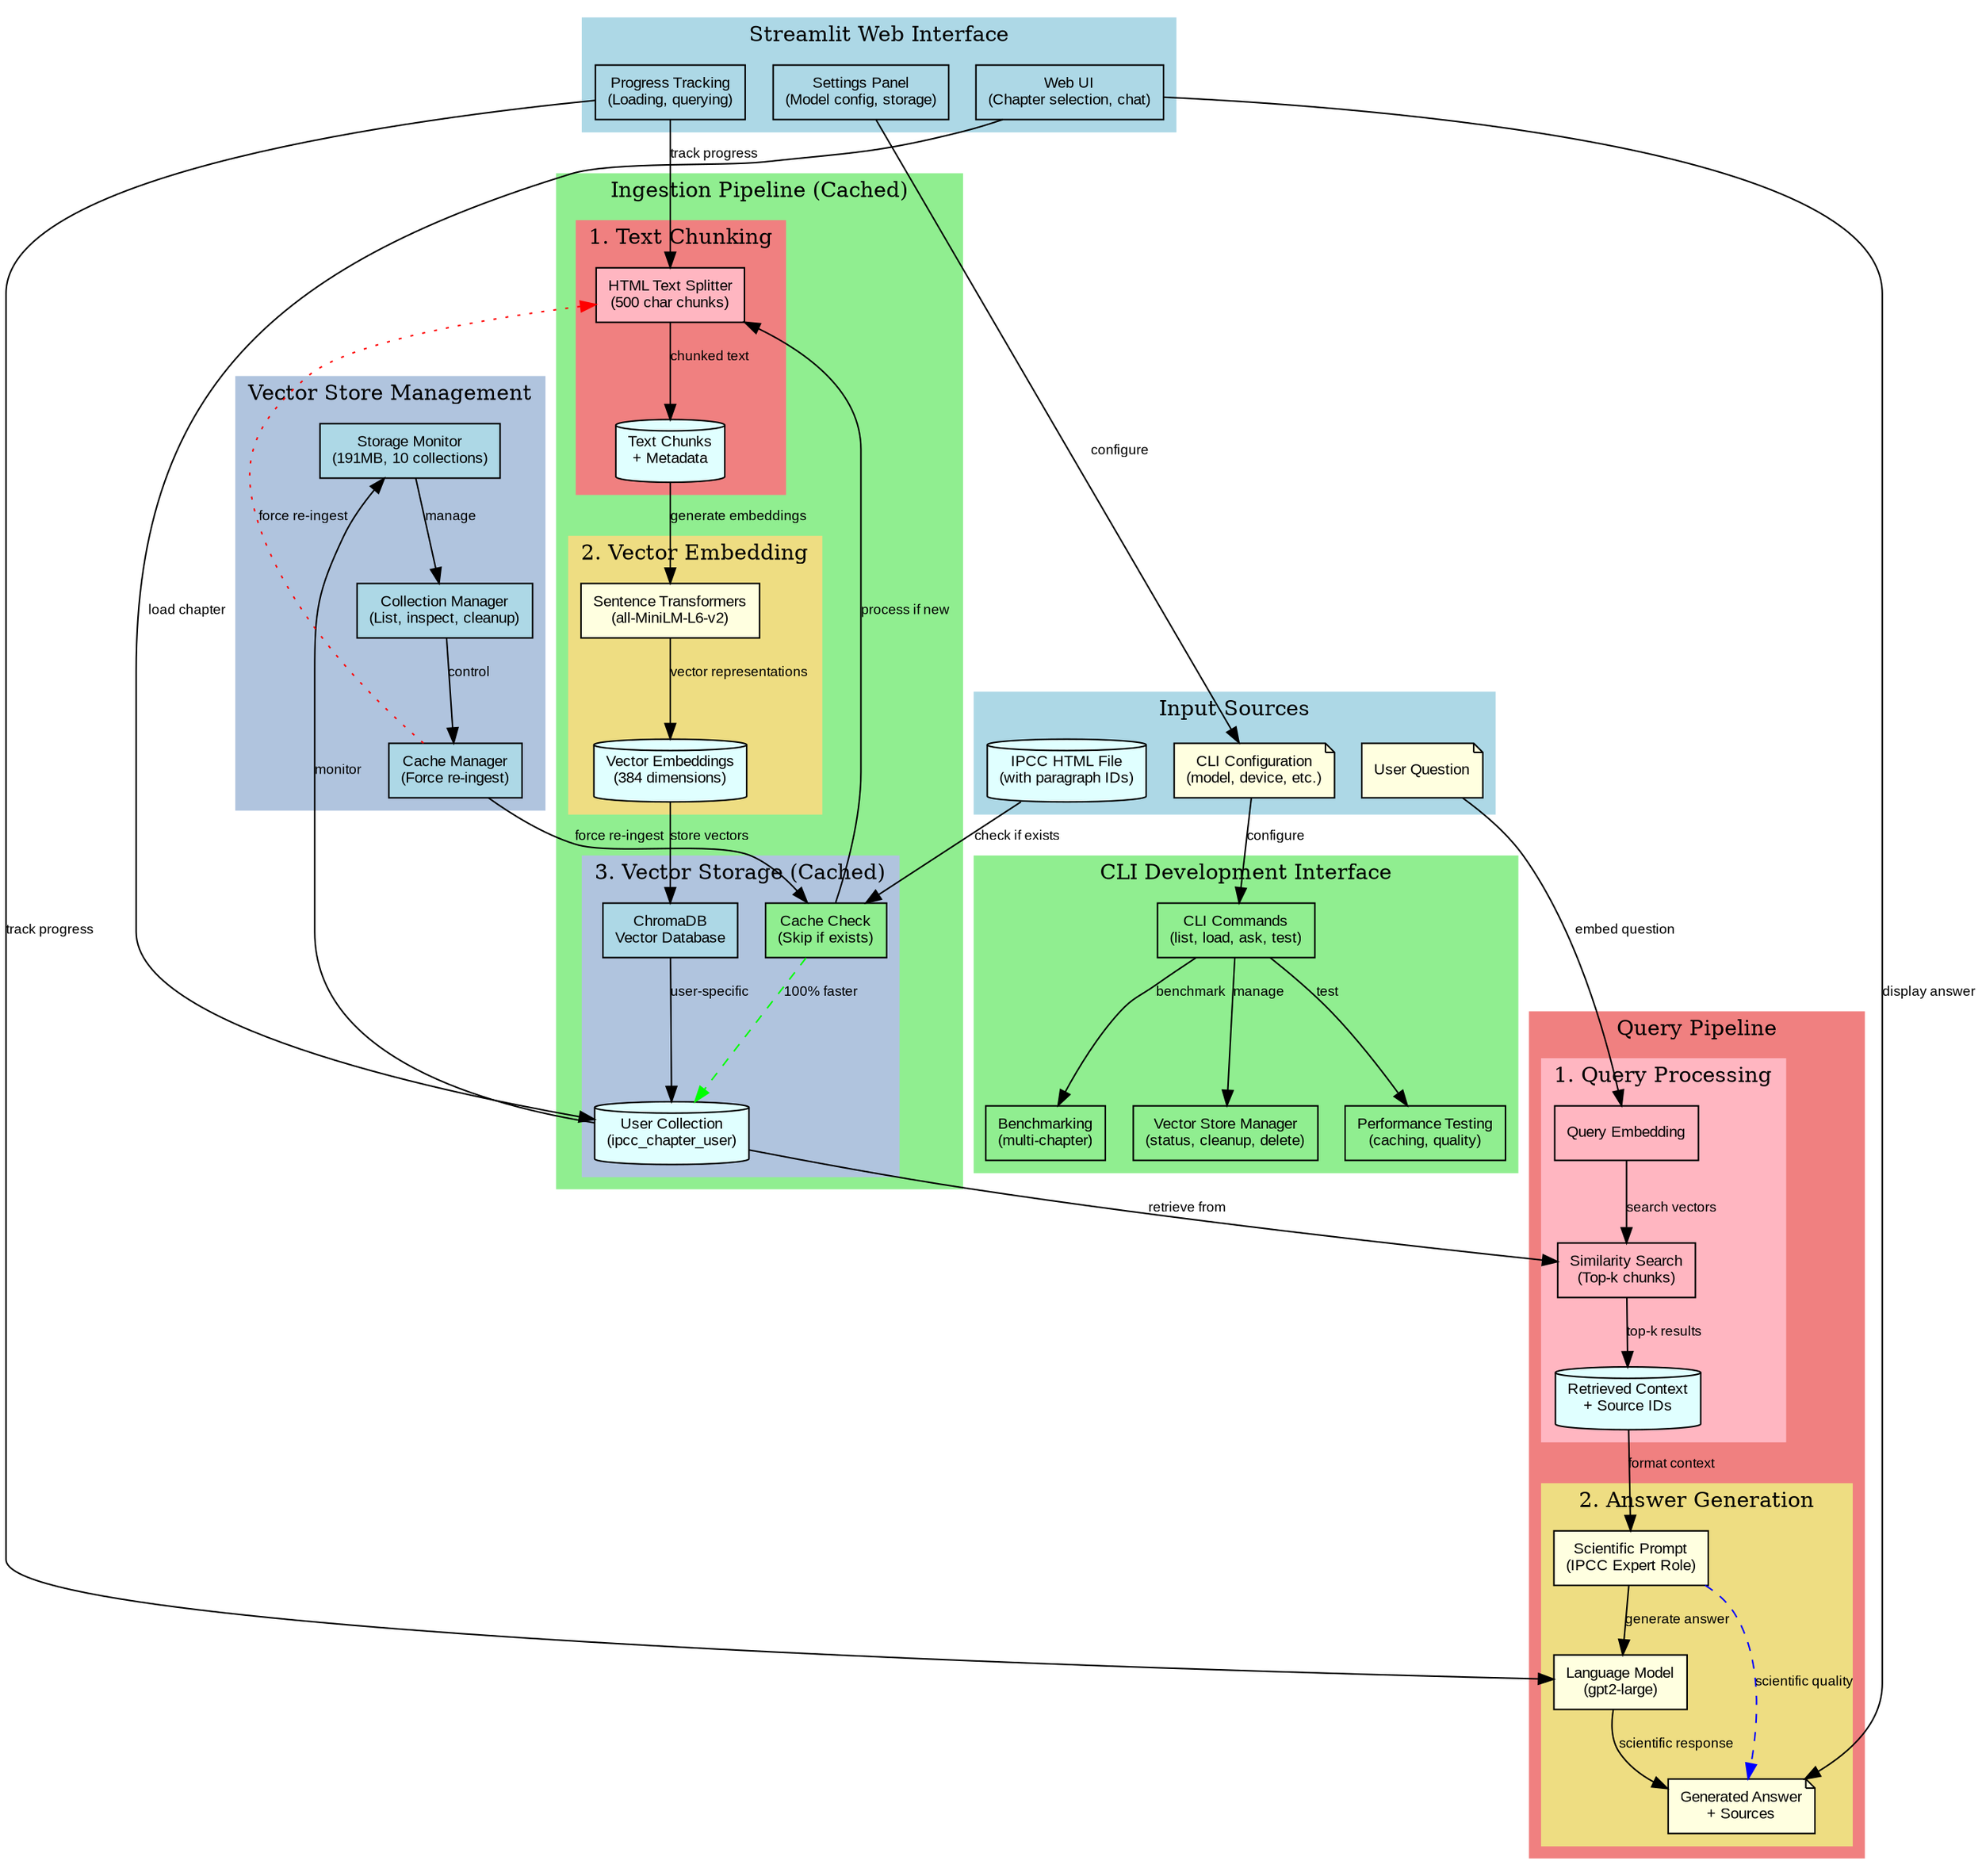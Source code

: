 digraph EnhancedRAGPipeline {
    // Graph settings
    rankdir=TB;
    node [shape=box, style=filled, fontname="Arial", fontsize=10];
    edge [fontname="Arial", fontsize=9];
    
    // Input sources
    subgraph cluster_inputs {
        label="Input Sources";
        style=filled;
        color=lightblue;
        
        HTML_FILE [label="IPCC HTML File\n(with paragraph IDs)", shape=cylinder, fillcolor=lightcyan];
        USER_QUERY [label="User Question", shape=note, fillcolor=lightyellow];
        CLI_CONFIG [label="CLI Configuration\n(model, device, etc.)", shape=note, fillcolor=lightyellow];
    }
    
    // Ingestion Pipeline
    subgraph cluster_ingestion {
        label="Ingestion Pipeline (Cached)";
        style=filled;
        color=lightgreen;
        
        // Chunking
        subgraph cluster_chunking {
            label="1. Text Chunking";
            style=filled;
            color=lightcoral;
            
            HTML_SPLITTER [label="HTML Text Splitter\n(500 char chunks)", fillcolor=lightpink];
            CHUNKS [label="Text Chunks\n+ Metadata", shape=cylinder, fillcolor=lightcyan];
        }
        
        // Embedding
        subgraph cluster_embedding {
            label="2. Vector Embedding";
            style=filled;
            color=lightgoldenrod;
            
            SENTENCE_TRANSFORMERS [label="Sentence Transformers\n(all-MiniLM-L6-v2)", fillcolor=lightyellow];
            EMBEDDINGS [label="Vector Embeddings\n(384 dimensions)", shape=cylinder, fillcolor=lightcyan];
        }
        
        // Vector Store
        subgraph cluster_vectorstore {
            label="3. Vector Storage (Cached)";
            style=filled;
            color=lightsteelblue;
            
            CHROMA_DB [label="ChromaDB\nVector Database", fillcolor=lightblue];
            COLLECTION [label="User Collection\n(ipcc_chapter_user)", shape=cylinder, fillcolor=lightcyan];
            CACHE_CHECK [label="Cache Check\n(Skip if exists)", fillcolor=lightgreen];
        }
    }
    
    // Query Pipeline
    subgraph cluster_query {
        label="Query Pipeline";
        style=filled;
        color=lightcoral;
        
        // Query Processing
        subgraph cluster_query_proc {
            label="1. Query Processing";
            style=filled;
            color=lightpink;
            
            QUERY_EMBED [label="Query Embedding", fillcolor=lightpink];
            SIMILARITY_SEARCH [label="Similarity Search\n(Top-k chunks)", fillcolor=lightpink];
            RETRIEVED_CONTEXT [label="Retrieved Context\n+ Source IDs", shape=cylinder, fillcolor=lightcyan];
        }
        
        // Answer Generation
        subgraph cluster_generation {
            label="2. Answer Generation";
            style=filled;
            color=lightgoldenrod;
            
            SCIENTIFIC_PROMPT [label="Scientific Prompt\n(IPCC Expert Role)", fillcolor=lightyellow];
            LANGUAGE_MODEL [label="Language Model\n(gpt2-large)", fillcolor=lightyellow];
            GENERATED_ANSWER [label="Generated Answer\n+ Sources", shape=note, fillcolor=lightyellow];
        }
    }
    
    // CLI Interface
    subgraph cluster_cli {
        label="CLI Development Interface";
        style=filled;
        color=lightgreen;
        
        CLI_COMMANDS [label="CLI Commands\n(list, load, ask, test)", fillcolor=lightgreen];
        VECTOR_MANAGER [label="Vector Store Manager\n(status, cleanup, delete)", fillcolor=lightgreen];
        PERFORMANCE_TEST [label="Performance Testing\n(caching, quality)", fillcolor=lightgreen];
        BENCHMARK [label="Benchmarking\n(multi-chapter)", fillcolor=lightgreen];
    }
    
    // Streamlit Interface
    subgraph cluster_streamlit {
        label="Streamlit Web Interface";
        style=filled;
        color=lightblue;
        
        WEB_UI [label="Web UI\n(Chapter selection, chat)", fillcolor=lightblue];
        PROGRESS_BARS [label="Progress Tracking\n(Loading, querying)", fillcolor=lightblue];
        SETTINGS_PANEL [label="Settings Panel\n(Model config, storage)", fillcolor=lightblue];
    }
    
    // Vector Store Management
    subgraph cluster_management {
        label="Vector Store Management";
        style=filled;
        color=lightsteelblue;
        
        STORAGE_MONITOR [label="Storage Monitor\n(191MB, 10 collections)", fillcolor=lightblue];
        COLLECTION_MANAGER [label="Collection Manager\n(List, inspect, cleanup)", fillcolor=lightblue];
        CACHE_MANAGER [label="Cache Manager\n(Force re-ingest)", fillcolor=lightblue];
    }
    
    // Connections - Ingestion
    HTML_FILE -> CACHE_CHECK [label="check if exists"];
    CACHE_CHECK -> HTML_SPLITTER [label="process if new"];
    HTML_SPLITTER -> CHUNKS [label="chunked text"];
    CHUNKS -> SENTENCE_TRANSFORMERS [label="generate embeddings"];
    SENTENCE_TRANSFORMERS -> EMBEDDINGS [label="vector representations"];
    EMBEDDINGS -> CHROMA_DB [label="store vectors"];
    CHROMA_DB -> COLLECTION [label="user-specific"];
    
    // Connections - Query
    USER_QUERY -> QUERY_EMBED [label="embed question"];
    QUERY_EMBED -> SIMILARITY_SEARCH [label="search vectors"];
    COLLECTION -> SIMILARITY_SEARCH [label="retrieve from"];
    SIMILARITY_SEARCH -> RETRIEVED_CONTEXT [label="top-k results"];
    RETRIEVED_CONTEXT -> SCIENTIFIC_PROMPT [label="format context"];
    SCIENTIFIC_PROMPT -> LANGUAGE_MODEL [label="generate answer"];
    LANGUAGE_MODEL -> GENERATED_ANSWER [label="scientific response"];
    
    // Connections - CLI
    CLI_CONFIG -> CLI_COMMANDS [label="configure"];
    CLI_COMMANDS -> VECTOR_MANAGER [label="manage"];
    CLI_COMMANDS -> PERFORMANCE_TEST [label="test"];
    CLI_COMMANDS -> BENCHMARK [label="benchmark"];
    
    // Connections - Management
    COLLECTION -> STORAGE_MONITOR [label="monitor"];
    STORAGE_MONITOR -> COLLECTION_MANAGER [label="manage"];
    COLLECTION_MANAGER -> CACHE_MANAGER [label="control"];
    CACHE_MANAGER -> CACHE_CHECK [label="force re-ingest"];
    
    // Connections - Web Interface
    WEB_UI -> COLLECTION [label="load chapter"];
    WEB_UI -> GENERATED_ANSWER [label="display answer"];
    PROGRESS_BARS -> HTML_SPLITTER [label="track progress"];
    PROGRESS_BARS -> LANGUAGE_MODEL [label="track progress"];
    SETTINGS_PANEL -> CLI_CONFIG [label="configure"];
    
    // Performance indicators
    edge [style=dashed, color=green, label="100% faster"];
    CACHE_CHECK -> COLLECTION;
    
    edge [style=dashed, color=blue, label="scientific quality"];
    SCIENTIFIC_PROMPT -> GENERATED_ANSWER;
    
    // Cache bypass
    edge [style=dotted, color=red, label="force re-ingest"];
    CACHE_MANAGER -> HTML_SPLITTER;
} 
